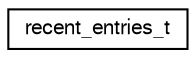 digraph "Graphical Class Hierarchy"
{
  edge [fontname="FreeSans",fontsize="10",labelfontname="FreeSans",labelfontsize="10"];
  node [fontname="FreeSans",fontsize="10",shape=record];
  rankdir="LR";
  Node1 [label="recent_entries_t",height=0.2,width=0.4,color="black", fillcolor="white", style="filled",URL="$structrecent__entries__t.html"];
}
